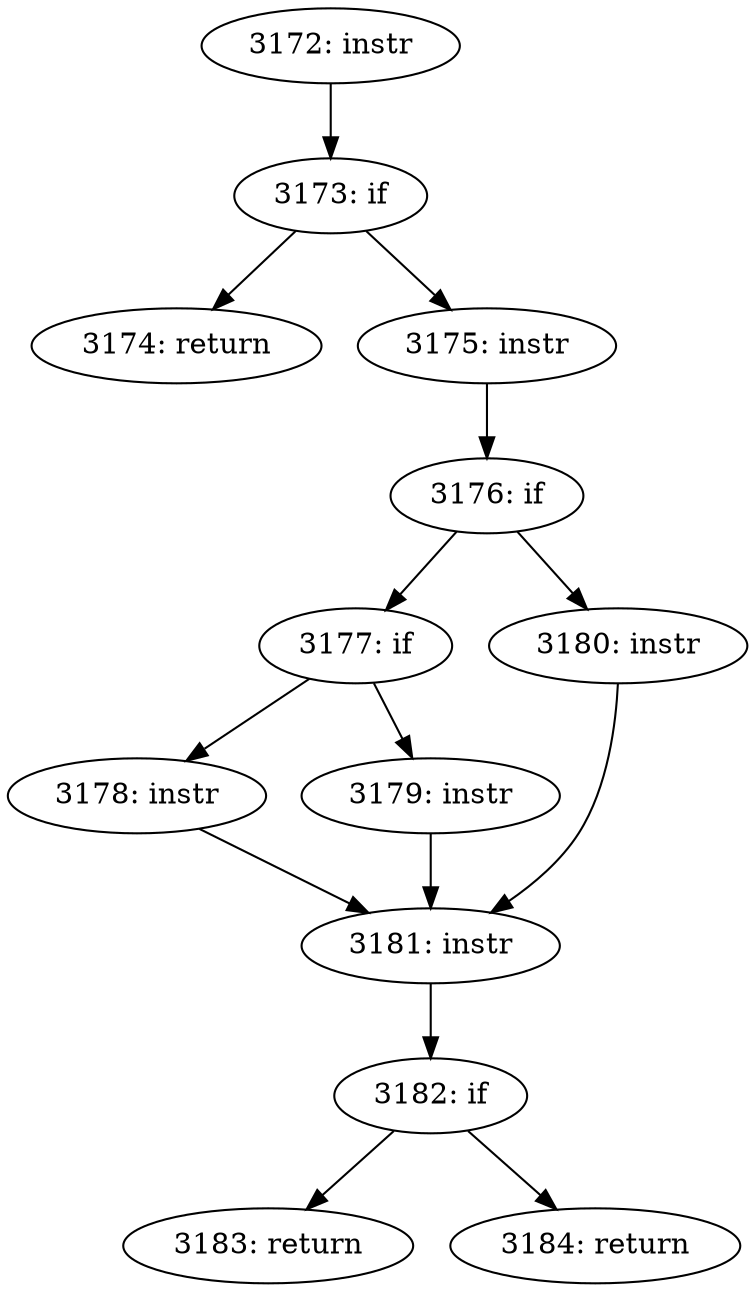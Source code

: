 digraph CFG_tcp_any_retrans_done {
3172 [label="3172: instr"]
	3172 -> 3173
3173 [label="3173: if"]
	3173 -> 3174
	3173 -> 3175
3174 [label="3174: return"]
	
3175 [label="3175: instr"]
	3175 -> 3176
3176 [label="3176: if"]
	3176 -> 3177
	3176 -> 3180
3177 [label="3177: if"]
	3177 -> 3178
	3177 -> 3179
3178 [label="3178: instr"]
	3178 -> 3181
3179 [label="3179: instr"]
	3179 -> 3181
3180 [label="3180: instr"]
	3180 -> 3181
3181 [label="3181: instr"]
	3181 -> 3182
3182 [label="3182: if"]
	3182 -> 3183
	3182 -> 3184
3183 [label="3183: return"]
	
3184 [label="3184: return"]
	
}
